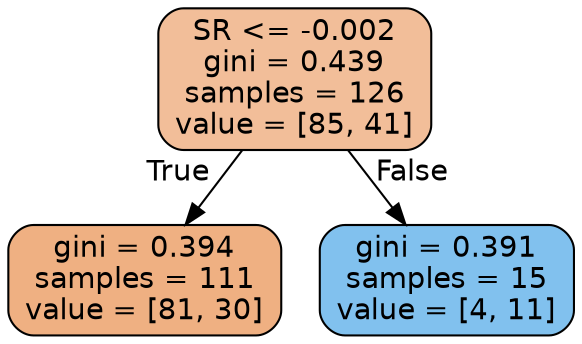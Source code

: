 digraph Tree {
node [shape=box, style="filled, rounded", color="black", fontname="helvetica"] ;
edge [fontname="helvetica"] ;
0 [label="SR <= -0.002\ngini = 0.439\nsamples = 126\nvalue = [85, 41]", fillcolor="#f2be99"] ;
1 [label="gini = 0.394\nsamples = 111\nvalue = [81, 30]", fillcolor="#efb082"] ;
0 -> 1 [labeldistance=2.5, labelangle=45, headlabel="True"] ;
2 [label="gini = 0.391\nsamples = 15\nvalue = [4, 11]", fillcolor="#81c1ee"] ;
0 -> 2 [labeldistance=2.5, labelangle=-45, headlabel="False"] ;
}